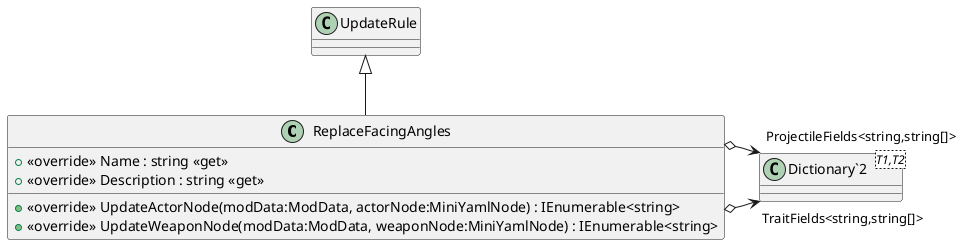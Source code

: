 @startuml
class ReplaceFacingAngles {
    + <<override>> Name : string <<get>>
    + <<override>> Description : string <<get>>
    + <<override>> UpdateActorNode(modData:ModData, actorNode:MiniYamlNode) : IEnumerable<string>
    + <<override>> UpdateWeaponNode(modData:ModData, weaponNode:MiniYamlNode) : IEnumerable<string>
}
class "Dictionary`2"<T1,T2> {
}
UpdateRule <|-- ReplaceFacingAngles
ReplaceFacingAngles o-> "TraitFields<string,string[]>" "Dictionary`2"
ReplaceFacingAngles o-> "ProjectileFields<string,string[]>" "Dictionary`2"
@enduml
